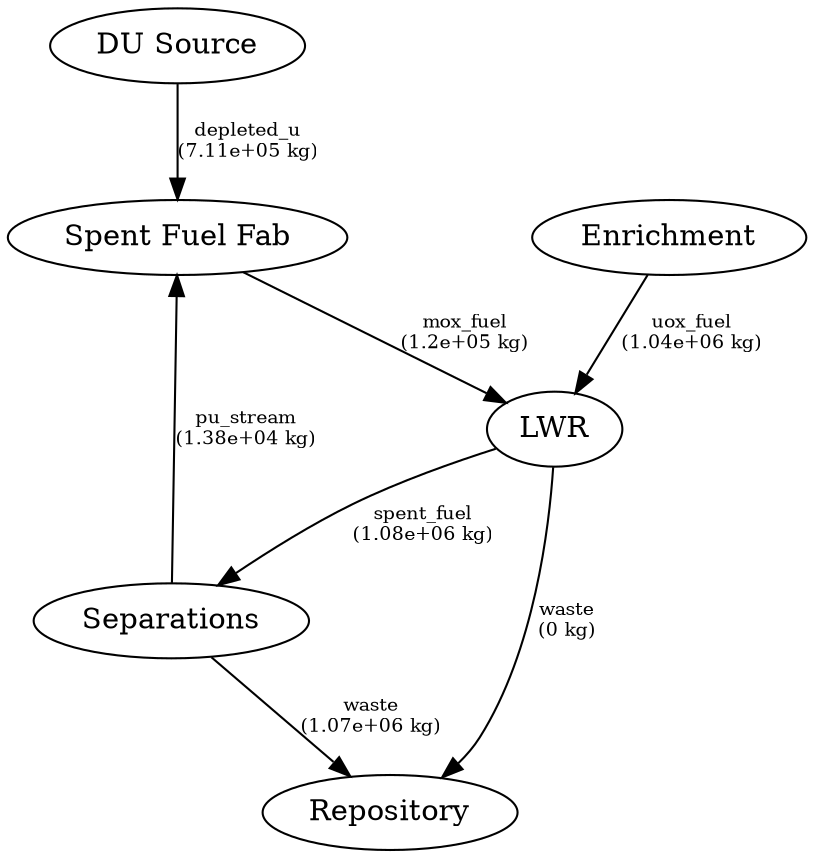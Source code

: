 digraph ResourceFlows {
    overlap = false;
    nodesep=1.0;
    edge [fontsize=9];
    "DU Source" -> "Spent Fuel Fab" [label="depleted_u\n(7.11e+05 kg)"];
    "Enrichment" -> "LWR" [label="uox_fuel\n(1.04e+06 kg)"];
    "LWR" -> "Separations" [label="spent_fuel\n(1.08e+06 kg)"];
    "LWR" -> "Repository" [label="waste\n(0 kg)"];
    "Separations" -> "Repository" [label="waste\n(1.07e+06 kg)"];
    "Separations" -> "Spent Fuel Fab" [label="pu_stream\n(1.38e+04 kg)"];
    "Spent Fuel Fab" -> "LWR" [label="mox_fuel\n(1.2e+05 kg)"];
}
